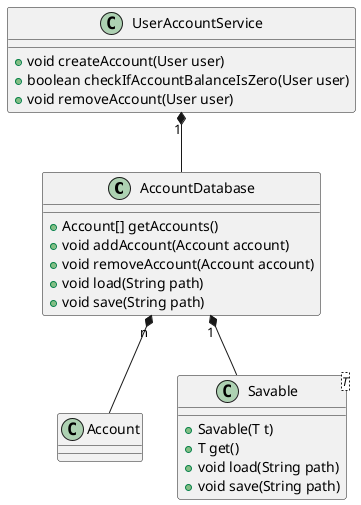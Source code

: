 @startuml

class AccountDatabase {
    +Account[] getAccounts()
    +void addAccount(Account account)
    +void removeAccount(Account account)
    + void load(String path)
    + void save(String path)
}

class UserAccountService {
    + void createAccount(User user)
    + boolean checkIfAccountBalanceIsZero(User user)
    + void removeAccount(User user)
}

class Account {}

class Savable<T> {
    + Savable(T t)
    + T get()
    + void load(String path)
    + void save(String path)
}

AccountDatabase "n" *-- Account
AccountDatabase "1" *-- Savable
UserAccountService "1" *-- AccountDatabase
@enduml
